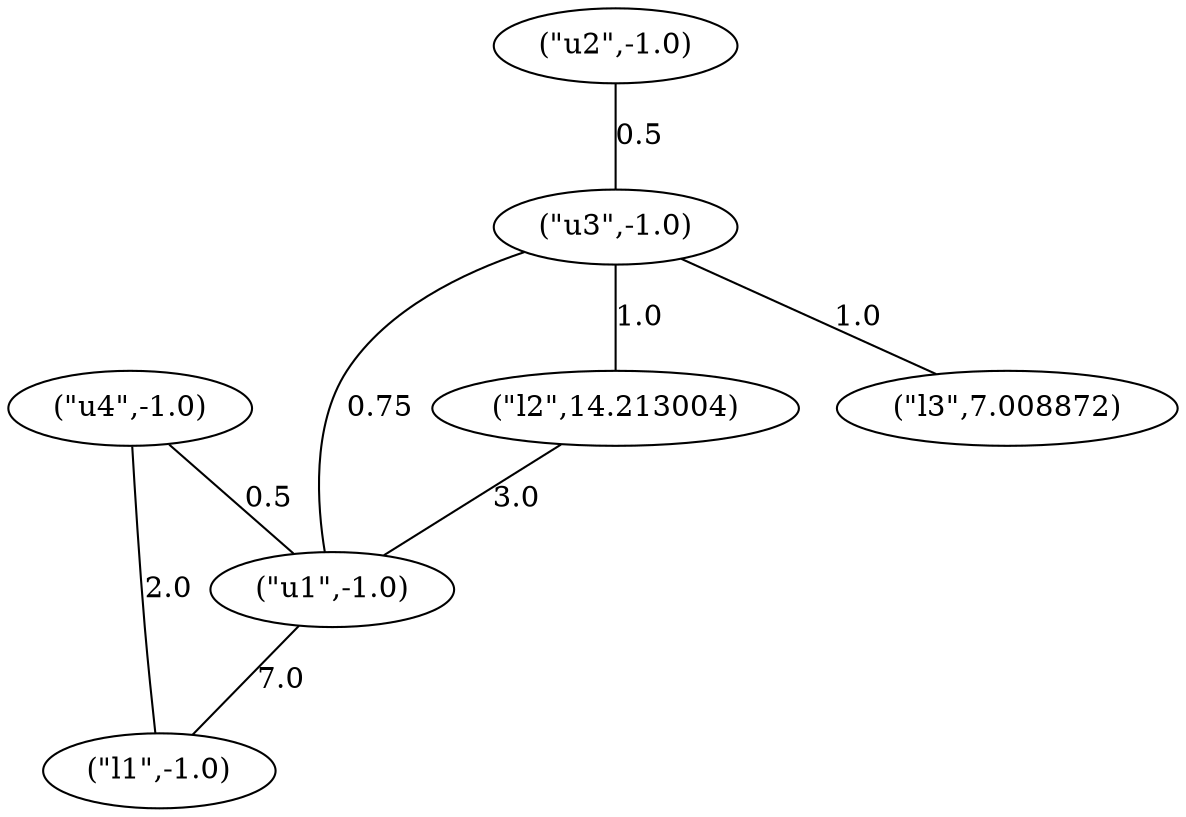 graph G {
1 -- 6[label="7.0"];
2 -- 1[label="3.0"];
3 -- 1[label="0.75"];
3 -- 2[label="1.0"];
3 -- 7[label="1.0"];
4 -- 3[label="0.5"];
5 -- 6[label="2.0"];
5 -- 1[label="0.5"];
1 [label="(\"u1\",-1.0)"];
2 [label="(\"l2\",14.213004)"];
3 [label="(\"u3\",-1.0)"];
4 [label="(\"u2\",-1.0)"];
5 [label="(\"u4\",-1.0)"];
6 [label="(\"l1\",-1.0)"];
7 [label="(\"l3\",7.008872)"];
}
